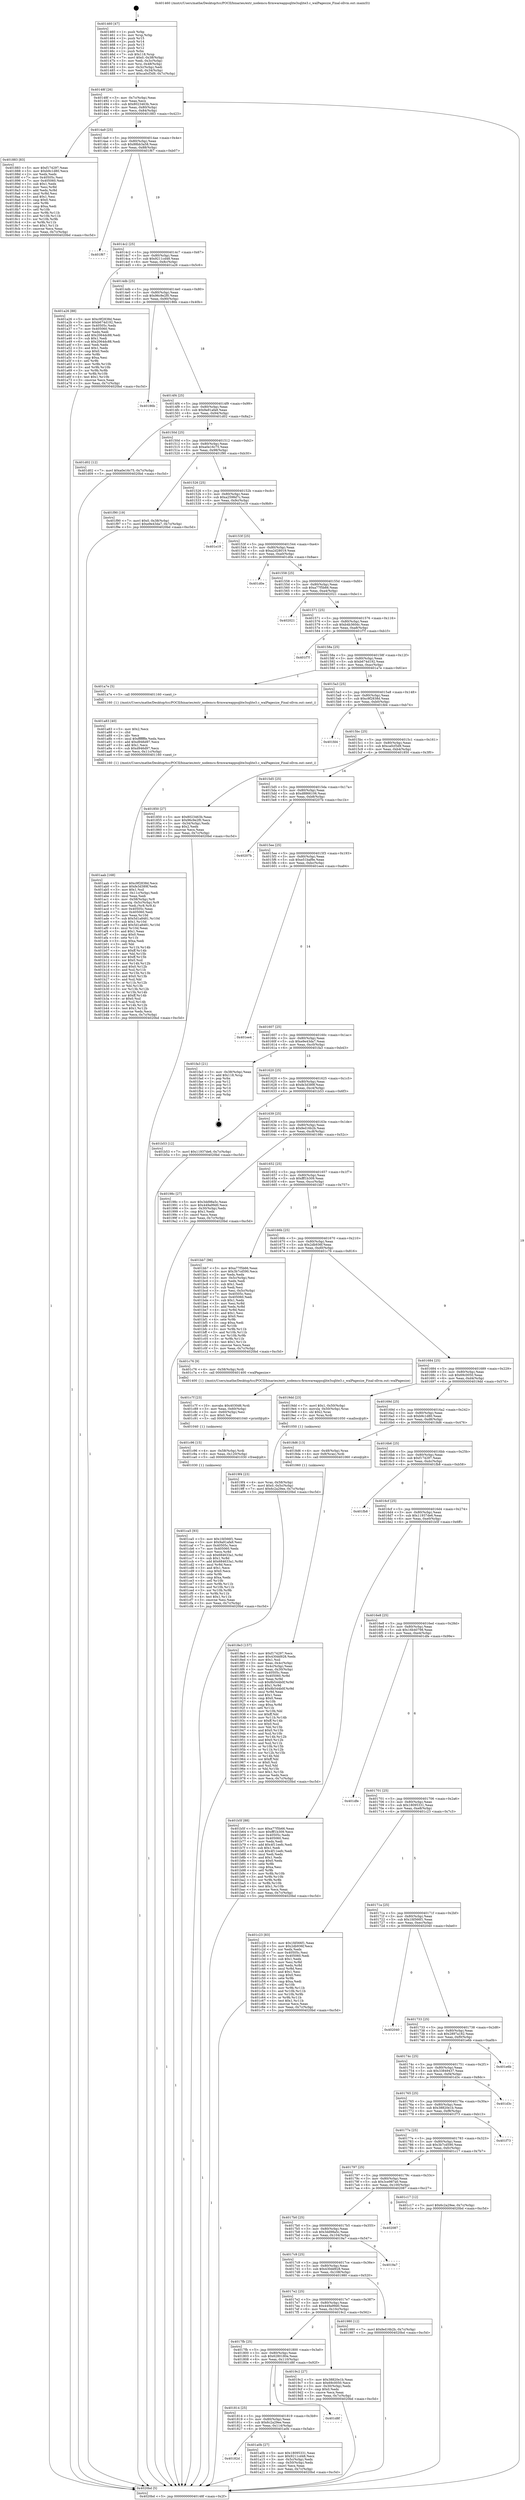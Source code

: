 digraph "0x401460" {
  label = "0x401460 (/mnt/c/Users/mathe/Desktop/tcc/POCII/binaries/extr_nodemcu-firmwareappsqlite3sqlite3.c_walPagesize_Final-ollvm.out::main(0))"
  labelloc = "t"
  node[shape=record]

  Entry [label="",width=0.3,height=0.3,shape=circle,fillcolor=black,style=filled]
  "0x40148f" [label="{
     0x40148f [26]\l
     | [instrs]\l
     &nbsp;&nbsp;0x40148f \<+3\>: mov -0x7c(%rbp),%eax\l
     &nbsp;&nbsp;0x401492 \<+2\>: mov %eax,%ecx\l
     &nbsp;&nbsp;0x401494 \<+6\>: sub $0x8023463b,%ecx\l
     &nbsp;&nbsp;0x40149a \<+3\>: mov %eax,-0x80(%rbp)\l
     &nbsp;&nbsp;0x40149d \<+6\>: mov %ecx,-0x84(%rbp)\l
     &nbsp;&nbsp;0x4014a3 \<+6\>: je 0000000000401883 \<main+0x423\>\l
  }"]
  "0x401883" [label="{
     0x401883 [83]\l
     | [instrs]\l
     &nbsp;&nbsp;0x401883 \<+5\>: mov $0xf174297,%eax\l
     &nbsp;&nbsp;0x401888 \<+5\>: mov $0xb9c1d80,%ecx\l
     &nbsp;&nbsp;0x40188d \<+2\>: xor %edx,%edx\l
     &nbsp;&nbsp;0x40188f \<+7\>: mov 0x40505c,%esi\l
     &nbsp;&nbsp;0x401896 \<+7\>: mov 0x405060,%edi\l
     &nbsp;&nbsp;0x40189d \<+3\>: sub $0x1,%edx\l
     &nbsp;&nbsp;0x4018a0 \<+3\>: mov %esi,%r8d\l
     &nbsp;&nbsp;0x4018a3 \<+3\>: add %edx,%r8d\l
     &nbsp;&nbsp;0x4018a6 \<+4\>: imul %r8d,%esi\l
     &nbsp;&nbsp;0x4018aa \<+3\>: and $0x1,%esi\l
     &nbsp;&nbsp;0x4018ad \<+3\>: cmp $0x0,%esi\l
     &nbsp;&nbsp;0x4018b0 \<+4\>: sete %r9b\l
     &nbsp;&nbsp;0x4018b4 \<+3\>: cmp $0xa,%edi\l
     &nbsp;&nbsp;0x4018b7 \<+4\>: setl %r10b\l
     &nbsp;&nbsp;0x4018bb \<+3\>: mov %r9b,%r11b\l
     &nbsp;&nbsp;0x4018be \<+3\>: and %r10b,%r11b\l
     &nbsp;&nbsp;0x4018c1 \<+3\>: xor %r10b,%r9b\l
     &nbsp;&nbsp;0x4018c4 \<+3\>: or %r9b,%r11b\l
     &nbsp;&nbsp;0x4018c7 \<+4\>: test $0x1,%r11b\l
     &nbsp;&nbsp;0x4018cb \<+3\>: cmovne %ecx,%eax\l
     &nbsp;&nbsp;0x4018ce \<+3\>: mov %eax,-0x7c(%rbp)\l
     &nbsp;&nbsp;0x4018d1 \<+5\>: jmp 00000000004020bd \<main+0xc5d\>\l
  }"]
  "0x4014a9" [label="{
     0x4014a9 [25]\l
     | [instrs]\l
     &nbsp;&nbsp;0x4014a9 \<+5\>: jmp 00000000004014ae \<main+0x4e\>\l
     &nbsp;&nbsp;0x4014ae \<+3\>: mov -0x80(%rbp),%eax\l
     &nbsp;&nbsp;0x4014b1 \<+5\>: sub $0x88bb3a58,%eax\l
     &nbsp;&nbsp;0x4014b6 \<+6\>: mov %eax,-0x88(%rbp)\l
     &nbsp;&nbsp;0x4014bc \<+6\>: je 0000000000401f67 \<main+0xb07\>\l
  }"]
  Exit [label="",width=0.3,height=0.3,shape=circle,fillcolor=black,style=filled,peripheries=2]
  "0x401f67" [label="{
     0x401f67\l
  }", style=dashed]
  "0x4014c2" [label="{
     0x4014c2 [25]\l
     | [instrs]\l
     &nbsp;&nbsp;0x4014c2 \<+5\>: jmp 00000000004014c7 \<main+0x67\>\l
     &nbsp;&nbsp;0x4014c7 \<+3\>: mov -0x80(%rbp),%eax\l
     &nbsp;&nbsp;0x4014ca \<+5\>: sub $0x9211cd48,%eax\l
     &nbsp;&nbsp;0x4014cf \<+6\>: mov %eax,-0x8c(%rbp)\l
     &nbsp;&nbsp;0x4014d5 \<+6\>: je 0000000000401a26 \<main+0x5c6\>\l
  }"]
  "0x401ca5" [label="{
     0x401ca5 [93]\l
     | [instrs]\l
     &nbsp;&nbsp;0x401ca5 \<+5\>: mov $0x1fd566f1,%eax\l
     &nbsp;&nbsp;0x401caa \<+5\>: mov $0x9a91afa9,%esi\l
     &nbsp;&nbsp;0x401caf \<+7\>: mov 0x40505c,%ecx\l
     &nbsp;&nbsp;0x401cb6 \<+7\>: mov 0x405060,%edx\l
     &nbsp;&nbsp;0x401cbd \<+3\>: mov %ecx,%r8d\l
     &nbsp;&nbsp;0x401cc0 \<+7\>: sub $0x684633a1,%r8d\l
     &nbsp;&nbsp;0x401cc7 \<+4\>: sub $0x1,%r8d\l
     &nbsp;&nbsp;0x401ccb \<+7\>: add $0x684633a1,%r8d\l
     &nbsp;&nbsp;0x401cd2 \<+4\>: imul %r8d,%ecx\l
     &nbsp;&nbsp;0x401cd6 \<+3\>: and $0x1,%ecx\l
     &nbsp;&nbsp;0x401cd9 \<+3\>: cmp $0x0,%ecx\l
     &nbsp;&nbsp;0x401cdc \<+4\>: sete %r9b\l
     &nbsp;&nbsp;0x401ce0 \<+3\>: cmp $0xa,%edx\l
     &nbsp;&nbsp;0x401ce3 \<+4\>: setl %r10b\l
     &nbsp;&nbsp;0x401ce7 \<+3\>: mov %r9b,%r11b\l
     &nbsp;&nbsp;0x401cea \<+3\>: and %r10b,%r11b\l
     &nbsp;&nbsp;0x401ced \<+3\>: xor %r10b,%r9b\l
     &nbsp;&nbsp;0x401cf0 \<+3\>: or %r9b,%r11b\l
     &nbsp;&nbsp;0x401cf3 \<+4\>: test $0x1,%r11b\l
     &nbsp;&nbsp;0x401cf7 \<+3\>: cmovne %esi,%eax\l
     &nbsp;&nbsp;0x401cfa \<+3\>: mov %eax,-0x7c(%rbp)\l
     &nbsp;&nbsp;0x401cfd \<+5\>: jmp 00000000004020bd \<main+0xc5d\>\l
  }"]
  "0x401a26" [label="{
     0x401a26 [88]\l
     | [instrs]\l
     &nbsp;&nbsp;0x401a26 \<+5\>: mov $0xc9f2838d,%eax\l
     &nbsp;&nbsp;0x401a2b \<+5\>: mov $0xb674d192,%ecx\l
     &nbsp;&nbsp;0x401a30 \<+7\>: mov 0x40505c,%edx\l
     &nbsp;&nbsp;0x401a37 \<+7\>: mov 0x405060,%esi\l
     &nbsp;&nbsp;0x401a3e \<+2\>: mov %edx,%edi\l
     &nbsp;&nbsp;0x401a40 \<+6\>: add $0x2064dc88,%edi\l
     &nbsp;&nbsp;0x401a46 \<+3\>: sub $0x1,%edi\l
     &nbsp;&nbsp;0x401a49 \<+6\>: sub $0x2064dc88,%edi\l
     &nbsp;&nbsp;0x401a4f \<+3\>: imul %edi,%edx\l
     &nbsp;&nbsp;0x401a52 \<+3\>: and $0x1,%edx\l
     &nbsp;&nbsp;0x401a55 \<+3\>: cmp $0x0,%edx\l
     &nbsp;&nbsp;0x401a58 \<+4\>: sete %r8b\l
     &nbsp;&nbsp;0x401a5c \<+3\>: cmp $0xa,%esi\l
     &nbsp;&nbsp;0x401a5f \<+4\>: setl %r9b\l
     &nbsp;&nbsp;0x401a63 \<+3\>: mov %r8b,%r10b\l
     &nbsp;&nbsp;0x401a66 \<+3\>: and %r9b,%r10b\l
     &nbsp;&nbsp;0x401a69 \<+3\>: xor %r9b,%r8b\l
     &nbsp;&nbsp;0x401a6c \<+3\>: or %r8b,%r10b\l
     &nbsp;&nbsp;0x401a6f \<+4\>: test $0x1,%r10b\l
     &nbsp;&nbsp;0x401a73 \<+3\>: cmovne %ecx,%eax\l
     &nbsp;&nbsp;0x401a76 \<+3\>: mov %eax,-0x7c(%rbp)\l
     &nbsp;&nbsp;0x401a79 \<+5\>: jmp 00000000004020bd \<main+0xc5d\>\l
  }"]
  "0x4014db" [label="{
     0x4014db [25]\l
     | [instrs]\l
     &nbsp;&nbsp;0x4014db \<+5\>: jmp 00000000004014e0 \<main+0x80\>\l
     &nbsp;&nbsp;0x4014e0 \<+3\>: mov -0x80(%rbp),%eax\l
     &nbsp;&nbsp;0x4014e3 \<+5\>: sub $0x96c9e2f0,%eax\l
     &nbsp;&nbsp;0x4014e8 \<+6\>: mov %eax,-0x90(%rbp)\l
     &nbsp;&nbsp;0x4014ee \<+6\>: je 000000000040186b \<main+0x40b\>\l
  }"]
  "0x401c96" [label="{
     0x401c96 [15]\l
     | [instrs]\l
     &nbsp;&nbsp;0x401c96 \<+4\>: mov -0x58(%rbp),%rdi\l
     &nbsp;&nbsp;0x401c9a \<+6\>: mov %eax,-0x120(%rbp)\l
     &nbsp;&nbsp;0x401ca0 \<+5\>: call 0000000000401030 \<free@plt\>\l
     | [calls]\l
     &nbsp;&nbsp;0x401030 \{1\} (unknown)\l
  }"]
  "0x40186b" [label="{
     0x40186b\l
  }", style=dashed]
  "0x4014f4" [label="{
     0x4014f4 [25]\l
     | [instrs]\l
     &nbsp;&nbsp;0x4014f4 \<+5\>: jmp 00000000004014f9 \<main+0x99\>\l
     &nbsp;&nbsp;0x4014f9 \<+3\>: mov -0x80(%rbp),%eax\l
     &nbsp;&nbsp;0x4014fc \<+5\>: sub $0x9a91afa9,%eax\l
     &nbsp;&nbsp;0x401501 \<+6\>: mov %eax,-0x94(%rbp)\l
     &nbsp;&nbsp;0x401507 \<+6\>: je 0000000000401d02 \<main+0x8a2\>\l
  }"]
  "0x401c7f" [label="{
     0x401c7f [23]\l
     | [instrs]\l
     &nbsp;&nbsp;0x401c7f \<+10\>: movabs $0x4030d6,%rdi\l
     &nbsp;&nbsp;0x401c89 \<+3\>: mov %eax,-0x60(%rbp)\l
     &nbsp;&nbsp;0x401c8c \<+3\>: mov -0x60(%rbp),%esi\l
     &nbsp;&nbsp;0x401c8f \<+2\>: mov $0x0,%al\l
     &nbsp;&nbsp;0x401c91 \<+5\>: call 0000000000401040 \<printf@plt\>\l
     | [calls]\l
     &nbsp;&nbsp;0x401040 \{1\} (unknown)\l
  }"]
  "0x401d02" [label="{
     0x401d02 [12]\l
     | [instrs]\l
     &nbsp;&nbsp;0x401d02 \<+7\>: movl $0xa0e16c75,-0x7c(%rbp)\l
     &nbsp;&nbsp;0x401d09 \<+5\>: jmp 00000000004020bd \<main+0xc5d\>\l
  }"]
  "0x40150d" [label="{
     0x40150d [25]\l
     | [instrs]\l
     &nbsp;&nbsp;0x40150d \<+5\>: jmp 0000000000401512 \<main+0xb2\>\l
     &nbsp;&nbsp;0x401512 \<+3\>: mov -0x80(%rbp),%eax\l
     &nbsp;&nbsp;0x401515 \<+5\>: sub $0xa0e16c75,%eax\l
     &nbsp;&nbsp;0x40151a \<+6\>: mov %eax,-0x98(%rbp)\l
     &nbsp;&nbsp;0x401520 \<+6\>: je 0000000000401f90 \<main+0xb30\>\l
  }"]
  "0x401aab" [label="{
     0x401aab [168]\l
     | [instrs]\l
     &nbsp;&nbsp;0x401aab \<+5\>: mov $0xc9f2838d,%ecx\l
     &nbsp;&nbsp;0x401ab0 \<+5\>: mov $0xfe3d389f,%edx\l
     &nbsp;&nbsp;0x401ab5 \<+3\>: mov $0x1,%sil\l
     &nbsp;&nbsp;0x401ab8 \<+6\>: mov -0x11c(%rbp),%edi\l
     &nbsp;&nbsp;0x401abe \<+3\>: imul %eax,%edi\l
     &nbsp;&nbsp;0x401ac1 \<+4\>: mov -0x58(%rbp),%r8\l
     &nbsp;&nbsp;0x401ac5 \<+4\>: movslq -0x5c(%rbp),%r9\l
     &nbsp;&nbsp;0x401ac9 \<+4\>: mov %edi,(%r8,%r9,4)\l
     &nbsp;&nbsp;0x401acd \<+7\>: mov 0x40505c,%eax\l
     &nbsp;&nbsp;0x401ad4 \<+7\>: mov 0x405060,%edi\l
     &nbsp;&nbsp;0x401adb \<+3\>: mov %eax,%r10d\l
     &nbsp;&nbsp;0x401ade \<+7\>: sub $0x5d1a8481,%r10d\l
     &nbsp;&nbsp;0x401ae5 \<+4\>: sub $0x1,%r10d\l
     &nbsp;&nbsp;0x401ae9 \<+7\>: add $0x5d1a8481,%r10d\l
     &nbsp;&nbsp;0x401af0 \<+4\>: imul %r10d,%eax\l
     &nbsp;&nbsp;0x401af4 \<+3\>: and $0x1,%eax\l
     &nbsp;&nbsp;0x401af7 \<+3\>: cmp $0x0,%eax\l
     &nbsp;&nbsp;0x401afa \<+4\>: sete %r11b\l
     &nbsp;&nbsp;0x401afe \<+3\>: cmp $0xa,%edi\l
     &nbsp;&nbsp;0x401b01 \<+3\>: setl %bl\l
     &nbsp;&nbsp;0x401b04 \<+3\>: mov %r11b,%r14b\l
     &nbsp;&nbsp;0x401b07 \<+4\>: xor $0xff,%r14b\l
     &nbsp;&nbsp;0x401b0b \<+3\>: mov %bl,%r15b\l
     &nbsp;&nbsp;0x401b0e \<+4\>: xor $0xff,%r15b\l
     &nbsp;&nbsp;0x401b12 \<+4\>: xor $0x0,%sil\l
     &nbsp;&nbsp;0x401b16 \<+3\>: mov %r14b,%r12b\l
     &nbsp;&nbsp;0x401b19 \<+4\>: and $0x0,%r12b\l
     &nbsp;&nbsp;0x401b1d \<+3\>: and %sil,%r11b\l
     &nbsp;&nbsp;0x401b20 \<+3\>: mov %r15b,%r13b\l
     &nbsp;&nbsp;0x401b23 \<+4\>: and $0x0,%r13b\l
     &nbsp;&nbsp;0x401b27 \<+3\>: and %sil,%bl\l
     &nbsp;&nbsp;0x401b2a \<+3\>: or %r11b,%r12b\l
     &nbsp;&nbsp;0x401b2d \<+3\>: or %bl,%r13b\l
     &nbsp;&nbsp;0x401b30 \<+3\>: xor %r13b,%r12b\l
     &nbsp;&nbsp;0x401b33 \<+3\>: or %r15b,%r14b\l
     &nbsp;&nbsp;0x401b36 \<+4\>: xor $0xff,%r14b\l
     &nbsp;&nbsp;0x401b3a \<+4\>: or $0x0,%sil\l
     &nbsp;&nbsp;0x401b3e \<+3\>: and %sil,%r14b\l
     &nbsp;&nbsp;0x401b41 \<+3\>: or %r14b,%r12b\l
     &nbsp;&nbsp;0x401b44 \<+4\>: test $0x1,%r12b\l
     &nbsp;&nbsp;0x401b48 \<+3\>: cmovne %edx,%ecx\l
     &nbsp;&nbsp;0x401b4b \<+3\>: mov %ecx,-0x7c(%rbp)\l
     &nbsp;&nbsp;0x401b4e \<+5\>: jmp 00000000004020bd \<main+0xc5d\>\l
  }"]
  "0x401f90" [label="{
     0x401f90 [19]\l
     | [instrs]\l
     &nbsp;&nbsp;0x401f90 \<+7\>: movl $0x0,-0x38(%rbp)\l
     &nbsp;&nbsp;0x401f97 \<+7\>: movl $0xe9e43da7,-0x7c(%rbp)\l
     &nbsp;&nbsp;0x401f9e \<+5\>: jmp 00000000004020bd \<main+0xc5d\>\l
  }"]
  "0x401526" [label="{
     0x401526 [25]\l
     | [instrs]\l
     &nbsp;&nbsp;0x401526 \<+5\>: jmp 000000000040152b \<main+0xcb\>\l
     &nbsp;&nbsp;0x40152b \<+3\>: mov -0x80(%rbp),%eax\l
     &nbsp;&nbsp;0x40152e \<+5\>: sub $0xa2598d7c,%eax\l
     &nbsp;&nbsp;0x401533 \<+6\>: mov %eax,-0x9c(%rbp)\l
     &nbsp;&nbsp;0x401539 \<+6\>: je 0000000000401e19 \<main+0x9b9\>\l
  }"]
  "0x401a83" [label="{
     0x401a83 [40]\l
     | [instrs]\l
     &nbsp;&nbsp;0x401a83 \<+5\>: mov $0x2,%ecx\l
     &nbsp;&nbsp;0x401a88 \<+1\>: cltd\l
     &nbsp;&nbsp;0x401a89 \<+2\>: idiv %ecx\l
     &nbsp;&nbsp;0x401a8b \<+6\>: imul $0xfffffffe,%edx,%ecx\l
     &nbsp;&nbsp;0x401a91 \<+6\>: add $0xd946d97,%ecx\l
     &nbsp;&nbsp;0x401a97 \<+3\>: add $0x1,%ecx\l
     &nbsp;&nbsp;0x401a9a \<+6\>: sub $0xd946d97,%ecx\l
     &nbsp;&nbsp;0x401aa0 \<+6\>: mov %ecx,-0x11c(%rbp)\l
     &nbsp;&nbsp;0x401aa6 \<+5\>: call 0000000000401160 \<next_i\>\l
     | [calls]\l
     &nbsp;&nbsp;0x401160 \{1\} (/mnt/c/Users/mathe/Desktop/tcc/POCII/binaries/extr_nodemcu-firmwareappsqlite3sqlite3.c_walPagesize_Final-ollvm.out::next_i)\l
  }"]
  "0x401e19" [label="{
     0x401e19\l
  }", style=dashed]
  "0x40153f" [label="{
     0x40153f [25]\l
     | [instrs]\l
     &nbsp;&nbsp;0x40153f \<+5\>: jmp 0000000000401544 \<main+0xe4\>\l
     &nbsp;&nbsp;0x401544 \<+3\>: mov -0x80(%rbp),%eax\l
     &nbsp;&nbsp;0x401547 \<+5\>: sub $0xa2d28019,%eax\l
     &nbsp;&nbsp;0x40154c \<+6\>: mov %eax,-0xa0(%rbp)\l
     &nbsp;&nbsp;0x401552 \<+6\>: je 0000000000401d0e \<main+0x8ae\>\l
  }"]
  "0x40182d" [label="{
     0x40182d\l
  }", style=dashed]
  "0x401d0e" [label="{
     0x401d0e\l
  }", style=dashed]
  "0x401558" [label="{
     0x401558 [25]\l
     | [instrs]\l
     &nbsp;&nbsp;0x401558 \<+5\>: jmp 000000000040155d \<main+0xfd\>\l
     &nbsp;&nbsp;0x40155d \<+3\>: mov -0x80(%rbp),%eax\l
     &nbsp;&nbsp;0x401560 \<+5\>: sub $0xa77f5b66,%eax\l
     &nbsp;&nbsp;0x401565 \<+6\>: mov %eax,-0xa4(%rbp)\l
     &nbsp;&nbsp;0x40156b \<+6\>: je 0000000000402021 \<main+0xbc1\>\l
  }"]
  "0x401a0b" [label="{
     0x401a0b [27]\l
     | [instrs]\l
     &nbsp;&nbsp;0x401a0b \<+5\>: mov $0x18095331,%eax\l
     &nbsp;&nbsp;0x401a10 \<+5\>: mov $0x9211cd48,%ecx\l
     &nbsp;&nbsp;0x401a15 \<+3\>: mov -0x5c(%rbp),%edx\l
     &nbsp;&nbsp;0x401a18 \<+3\>: cmp -0x50(%rbp),%edx\l
     &nbsp;&nbsp;0x401a1b \<+3\>: cmovl %ecx,%eax\l
     &nbsp;&nbsp;0x401a1e \<+3\>: mov %eax,-0x7c(%rbp)\l
     &nbsp;&nbsp;0x401a21 \<+5\>: jmp 00000000004020bd \<main+0xc5d\>\l
  }"]
  "0x402021" [label="{
     0x402021\l
  }", style=dashed]
  "0x401571" [label="{
     0x401571 [25]\l
     | [instrs]\l
     &nbsp;&nbsp;0x401571 \<+5\>: jmp 0000000000401576 \<main+0x116\>\l
     &nbsp;&nbsp;0x401576 \<+3\>: mov -0x80(%rbp),%eax\l
     &nbsp;&nbsp;0x401579 \<+5\>: sub $0xb4b360dc,%eax\l
     &nbsp;&nbsp;0x40157e \<+6\>: mov %eax,-0xa8(%rbp)\l
     &nbsp;&nbsp;0x401584 \<+6\>: je 0000000000401f7f \<main+0xb1f\>\l
  }"]
  "0x401814" [label="{
     0x401814 [25]\l
     | [instrs]\l
     &nbsp;&nbsp;0x401814 \<+5\>: jmp 0000000000401819 \<main+0x3b9\>\l
     &nbsp;&nbsp;0x401819 \<+3\>: mov -0x80(%rbp),%eax\l
     &nbsp;&nbsp;0x40181c \<+5\>: sub $0x6c2a29ee,%eax\l
     &nbsp;&nbsp;0x401821 \<+6\>: mov %eax,-0x114(%rbp)\l
     &nbsp;&nbsp;0x401827 \<+6\>: je 0000000000401a0b \<main+0x5ab\>\l
  }"]
  "0x401f7f" [label="{
     0x401f7f\l
  }", style=dashed]
  "0x40158a" [label="{
     0x40158a [25]\l
     | [instrs]\l
     &nbsp;&nbsp;0x40158a \<+5\>: jmp 000000000040158f \<main+0x12f\>\l
     &nbsp;&nbsp;0x40158f \<+3\>: mov -0x80(%rbp),%eax\l
     &nbsp;&nbsp;0x401592 \<+5\>: sub $0xb674d192,%eax\l
     &nbsp;&nbsp;0x401597 \<+6\>: mov %eax,-0xac(%rbp)\l
     &nbsp;&nbsp;0x40159d \<+6\>: je 0000000000401a7e \<main+0x61e\>\l
  }"]
  "0x401d8f" [label="{
     0x401d8f\l
  }", style=dashed]
  "0x401a7e" [label="{
     0x401a7e [5]\l
     | [instrs]\l
     &nbsp;&nbsp;0x401a7e \<+5\>: call 0000000000401160 \<next_i\>\l
     | [calls]\l
     &nbsp;&nbsp;0x401160 \{1\} (/mnt/c/Users/mathe/Desktop/tcc/POCII/binaries/extr_nodemcu-firmwareappsqlite3sqlite3.c_walPagesize_Final-ollvm.out::next_i)\l
  }"]
  "0x4015a3" [label="{
     0x4015a3 [25]\l
     | [instrs]\l
     &nbsp;&nbsp;0x4015a3 \<+5\>: jmp 00000000004015a8 \<main+0x148\>\l
     &nbsp;&nbsp;0x4015a8 \<+3\>: mov -0x80(%rbp),%eax\l
     &nbsp;&nbsp;0x4015ab \<+5\>: sub $0xc9f2838d,%eax\l
     &nbsp;&nbsp;0x4015b0 \<+6\>: mov %eax,-0xb0(%rbp)\l
     &nbsp;&nbsp;0x4015b6 \<+6\>: je 0000000000401fd4 \<main+0xb74\>\l
  }"]
  "0x4019f4" [label="{
     0x4019f4 [23]\l
     | [instrs]\l
     &nbsp;&nbsp;0x4019f4 \<+4\>: mov %rax,-0x58(%rbp)\l
     &nbsp;&nbsp;0x4019f8 \<+7\>: movl $0x0,-0x5c(%rbp)\l
     &nbsp;&nbsp;0x4019ff \<+7\>: movl $0x6c2a29ee,-0x7c(%rbp)\l
     &nbsp;&nbsp;0x401a06 \<+5\>: jmp 00000000004020bd \<main+0xc5d\>\l
  }"]
  "0x401fd4" [label="{
     0x401fd4\l
  }", style=dashed]
  "0x4015bc" [label="{
     0x4015bc [25]\l
     | [instrs]\l
     &nbsp;&nbsp;0x4015bc \<+5\>: jmp 00000000004015c1 \<main+0x161\>\l
     &nbsp;&nbsp;0x4015c1 \<+3\>: mov -0x80(%rbp),%eax\l
     &nbsp;&nbsp;0x4015c4 \<+5\>: sub $0xca0cf3d9,%eax\l
     &nbsp;&nbsp;0x4015c9 \<+6\>: mov %eax,-0xb4(%rbp)\l
     &nbsp;&nbsp;0x4015cf \<+6\>: je 0000000000401850 \<main+0x3f0\>\l
  }"]
  "0x4017fb" [label="{
     0x4017fb [25]\l
     | [instrs]\l
     &nbsp;&nbsp;0x4017fb \<+5\>: jmp 0000000000401800 \<main+0x3a0\>\l
     &nbsp;&nbsp;0x401800 \<+3\>: mov -0x80(%rbp),%eax\l
     &nbsp;&nbsp;0x401803 \<+5\>: sub $0x6280180e,%eax\l
     &nbsp;&nbsp;0x401808 \<+6\>: mov %eax,-0x110(%rbp)\l
     &nbsp;&nbsp;0x40180e \<+6\>: je 0000000000401d8f \<main+0x92f\>\l
  }"]
  "0x401850" [label="{
     0x401850 [27]\l
     | [instrs]\l
     &nbsp;&nbsp;0x401850 \<+5\>: mov $0x8023463b,%eax\l
     &nbsp;&nbsp;0x401855 \<+5\>: mov $0x96c9e2f0,%ecx\l
     &nbsp;&nbsp;0x40185a \<+3\>: mov -0x34(%rbp),%edx\l
     &nbsp;&nbsp;0x40185d \<+3\>: cmp $0x2,%edx\l
     &nbsp;&nbsp;0x401860 \<+3\>: cmovne %ecx,%eax\l
     &nbsp;&nbsp;0x401863 \<+3\>: mov %eax,-0x7c(%rbp)\l
     &nbsp;&nbsp;0x401866 \<+5\>: jmp 00000000004020bd \<main+0xc5d\>\l
  }"]
  "0x4015d5" [label="{
     0x4015d5 [25]\l
     | [instrs]\l
     &nbsp;&nbsp;0x4015d5 \<+5\>: jmp 00000000004015da \<main+0x17a\>\l
     &nbsp;&nbsp;0x4015da \<+3\>: mov -0x80(%rbp),%eax\l
     &nbsp;&nbsp;0x4015dd \<+5\>: sub $0xd8866106,%eax\l
     &nbsp;&nbsp;0x4015e2 \<+6\>: mov %eax,-0xb8(%rbp)\l
     &nbsp;&nbsp;0x4015e8 \<+6\>: je 000000000040207b \<main+0xc1b\>\l
  }"]
  "0x4020bd" [label="{
     0x4020bd [5]\l
     | [instrs]\l
     &nbsp;&nbsp;0x4020bd \<+5\>: jmp 000000000040148f \<main+0x2f\>\l
  }"]
  "0x401460" [label="{
     0x401460 [47]\l
     | [instrs]\l
     &nbsp;&nbsp;0x401460 \<+1\>: push %rbp\l
     &nbsp;&nbsp;0x401461 \<+3\>: mov %rsp,%rbp\l
     &nbsp;&nbsp;0x401464 \<+2\>: push %r15\l
     &nbsp;&nbsp;0x401466 \<+2\>: push %r14\l
     &nbsp;&nbsp;0x401468 \<+2\>: push %r13\l
     &nbsp;&nbsp;0x40146a \<+2\>: push %r12\l
     &nbsp;&nbsp;0x40146c \<+1\>: push %rbx\l
     &nbsp;&nbsp;0x40146d \<+7\>: sub $0x118,%rsp\l
     &nbsp;&nbsp;0x401474 \<+7\>: movl $0x0,-0x38(%rbp)\l
     &nbsp;&nbsp;0x40147b \<+3\>: mov %edi,-0x3c(%rbp)\l
     &nbsp;&nbsp;0x40147e \<+4\>: mov %rsi,-0x48(%rbp)\l
     &nbsp;&nbsp;0x401482 \<+3\>: mov -0x3c(%rbp),%edi\l
     &nbsp;&nbsp;0x401485 \<+3\>: mov %edi,-0x34(%rbp)\l
     &nbsp;&nbsp;0x401488 \<+7\>: movl $0xca0cf3d9,-0x7c(%rbp)\l
  }"]
  "0x4019c2" [label="{
     0x4019c2 [27]\l
     | [instrs]\l
     &nbsp;&nbsp;0x4019c2 \<+5\>: mov $0x38820e1b,%eax\l
     &nbsp;&nbsp;0x4019c7 \<+5\>: mov $0x69c0050,%ecx\l
     &nbsp;&nbsp;0x4019cc \<+3\>: mov -0x30(%rbp),%edx\l
     &nbsp;&nbsp;0x4019cf \<+3\>: cmp $0x0,%edx\l
     &nbsp;&nbsp;0x4019d2 \<+3\>: cmove %ecx,%eax\l
     &nbsp;&nbsp;0x4019d5 \<+3\>: mov %eax,-0x7c(%rbp)\l
     &nbsp;&nbsp;0x4019d8 \<+5\>: jmp 00000000004020bd \<main+0xc5d\>\l
  }"]
  "0x40207b" [label="{
     0x40207b\l
  }", style=dashed]
  "0x4015ee" [label="{
     0x4015ee [25]\l
     | [instrs]\l
     &nbsp;&nbsp;0x4015ee \<+5\>: jmp 00000000004015f3 \<main+0x193\>\l
     &nbsp;&nbsp;0x4015f3 \<+3\>: mov -0x80(%rbp),%eax\l
     &nbsp;&nbsp;0x4015f6 \<+5\>: sub $0xe51baf9e,%eax\l
     &nbsp;&nbsp;0x4015fb \<+6\>: mov %eax,-0xbc(%rbp)\l
     &nbsp;&nbsp;0x401601 \<+6\>: je 0000000000401ee4 \<main+0xa84\>\l
  }"]
  "0x4017e2" [label="{
     0x4017e2 [25]\l
     | [instrs]\l
     &nbsp;&nbsp;0x4017e2 \<+5\>: jmp 00000000004017e7 \<main+0x387\>\l
     &nbsp;&nbsp;0x4017e7 \<+3\>: mov -0x80(%rbp),%eax\l
     &nbsp;&nbsp;0x4017ea \<+5\>: sub $0x449a99d0,%eax\l
     &nbsp;&nbsp;0x4017ef \<+6\>: mov %eax,-0x10c(%rbp)\l
     &nbsp;&nbsp;0x4017f5 \<+6\>: je 00000000004019c2 \<main+0x562\>\l
  }"]
  "0x401ee4" [label="{
     0x401ee4\l
  }", style=dashed]
  "0x401607" [label="{
     0x401607 [25]\l
     | [instrs]\l
     &nbsp;&nbsp;0x401607 \<+5\>: jmp 000000000040160c \<main+0x1ac\>\l
     &nbsp;&nbsp;0x40160c \<+3\>: mov -0x80(%rbp),%eax\l
     &nbsp;&nbsp;0x40160f \<+5\>: sub $0xe9e43da7,%eax\l
     &nbsp;&nbsp;0x401614 \<+6\>: mov %eax,-0xc0(%rbp)\l
     &nbsp;&nbsp;0x40161a \<+6\>: je 0000000000401fa3 \<main+0xb43\>\l
  }"]
  "0x401980" [label="{
     0x401980 [12]\l
     | [instrs]\l
     &nbsp;&nbsp;0x401980 \<+7\>: movl $0xfed16b2b,-0x7c(%rbp)\l
     &nbsp;&nbsp;0x401987 \<+5\>: jmp 00000000004020bd \<main+0xc5d\>\l
  }"]
  "0x401fa3" [label="{
     0x401fa3 [21]\l
     | [instrs]\l
     &nbsp;&nbsp;0x401fa3 \<+3\>: mov -0x38(%rbp),%eax\l
     &nbsp;&nbsp;0x401fa6 \<+7\>: add $0x118,%rsp\l
     &nbsp;&nbsp;0x401fad \<+1\>: pop %rbx\l
     &nbsp;&nbsp;0x401fae \<+2\>: pop %r12\l
     &nbsp;&nbsp;0x401fb0 \<+2\>: pop %r13\l
     &nbsp;&nbsp;0x401fb2 \<+2\>: pop %r14\l
     &nbsp;&nbsp;0x401fb4 \<+2\>: pop %r15\l
     &nbsp;&nbsp;0x401fb6 \<+1\>: pop %rbp\l
     &nbsp;&nbsp;0x401fb7 \<+1\>: ret\l
  }"]
  "0x401620" [label="{
     0x401620 [25]\l
     | [instrs]\l
     &nbsp;&nbsp;0x401620 \<+5\>: jmp 0000000000401625 \<main+0x1c5\>\l
     &nbsp;&nbsp;0x401625 \<+3\>: mov -0x80(%rbp),%eax\l
     &nbsp;&nbsp;0x401628 \<+5\>: sub $0xfe3d389f,%eax\l
     &nbsp;&nbsp;0x40162d \<+6\>: mov %eax,-0xc4(%rbp)\l
     &nbsp;&nbsp;0x401633 \<+6\>: je 0000000000401b53 \<main+0x6f3\>\l
  }"]
  "0x4017c9" [label="{
     0x4017c9 [25]\l
     | [instrs]\l
     &nbsp;&nbsp;0x4017c9 \<+5\>: jmp 00000000004017ce \<main+0x36e\>\l
     &nbsp;&nbsp;0x4017ce \<+3\>: mov -0x80(%rbp),%eax\l
     &nbsp;&nbsp;0x4017d1 \<+5\>: sub $0x430dd928,%eax\l
     &nbsp;&nbsp;0x4017d6 \<+6\>: mov %eax,-0x108(%rbp)\l
     &nbsp;&nbsp;0x4017dc \<+6\>: je 0000000000401980 \<main+0x520\>\l
  }"]
  "0x401b53" [label="{
     0x401b53 [12]\l
     | [instrs]\l
     &nbsp;&nbsp;0x401b53 \<+7\>: movl $0x11937de6,-0x7c(%rbp)\l
     &nbsp;&nbsp;0x401b5a \<+5\>: jmp 00000000004020bd \<main+0xc5d\>\l
  }"]
  "0x401639" [label="{
     0x401639 [25]\l
     | [instrs]\l
     &nbsp;&nbsp;0x401639 \<+5\>: jmp 000000000040163e \<main+0x1de\>\l
     &nbsp;&nbsp;0x40163e \<+3\>: mov -0x80(%rbp),%eax\l
     &nbsp;&nbsp;0x401641 \<+5\>: sub $0xfed16b2b,%eax\l
     &nbsp;&nbsp;0x401646 \<+6\>: mov %eax,-0xc8(%rbp)\l
     &nbsp;&nbsp;0x40164c \<+6\>: je 000000000040198c \<main+0x52c\>\l
  }"]
  "0x4019a7" [label="{
     0x4019a7\l
  }", style=dashed]
  "0x40198c" [label="{
     0x40198c [27]\l
     | [instrs]\l
     &nbsp;&nbsp;0x40198c \<+5\>: mov $0x3dd98a5c,%eax\l
     &nbsp;&nbsp;0x401991 \<+5\>: mov $0x449a99d0,%ecx\l
     &nbsp;&nbsp;0x401996 \<+3\>: mov -0x30(%rbp),%edx\l
     &nbsp;&nbsp;0x401999 \<+3\>: cmp $0x1,%edx\l
     &nbsp;&nbsp;0x40199c \<+3\>: cmovl %ecx,%eax\l
     &nbsp;&nbsp;0x40199f \<+3\>: mov %eax,-0x7c(%rbp)\l
     &nbsp;&nbsp;0x4019a2 \<+5\>: jmp 00000000004020bd \<main+0xc5d\>\l
  }"]
  "0x401652" [label="{
     0x401652 [25]\l
     | [instrs]\l
     &nbsp;&nbsp;0x401652 \<+5\>: jmp 0000000000401657 \<main+0x1f7\>\l
     &nbsp;&nbsp;0x401657 \<+3\>: mov -0x80(%rbp),%eax\l
     &nbsp;&nbsp;0x40165a \<+5\>: sub $0xfff1b309,%eax\l
     &nbsp;&nbsp;0x40165f \<+6\>: mov %eax,-0xcc(%rbp)\l
     &nbsp;&nbsp;0x401665 \<+6\>: je 0000000000401bb7 \<main+0x757\>\l
  }"]
  "0x4017b0" [label="{
     0x4017b0 [25]\l
     | [instrs]\l
     &nbsp;&nbsp;0x4017b0 \<+5\>: jmp 00000000004017b5 \<main+0x355\>\l
     &nbsp;&nbsp;0x4017b5 \<+3\>: mov -0x80(%rbp),%eax\l
     &nbsp;&nbsp;0x4017b8 \<+5\>: sub $0x3dd98a5c,%eax\l
     &nbsp;&nbsp;0x4017bd \<+6\>: mov %eax,-0x104(%rbp)\l
     &nbsp;&nbsp;0x4017c3 \<+6\>: je 00000000004019a7 \<main+0x547\>\l
  }"]
  "0x401bb7" [label="{
     0x401bb7 [96]\l
     | [instrs]\l
     &nbsp;&nbsp;0x401bb7 \<+5\>: mov $0xa77f5b66,%eax\l
     &nbsp;&nbsp;0x401bbc \<+5\>: mov $0x3b7cd590,%ecx\l
     &nbsp;&nbsp;0x401bc1 \<+2\>: xor %edx,%edx\l
     &nbsp;&nbsp;0x401bc3 \<+3\>: mov -0x5c(%rbp),%esi\l
     &nbsp;&nbsp;0x401bc6 \<+2\>: mov %edx,%edi\l
     &nbsp;&nbsp;0x401bc8 \<+3\>: sub $0x1,%edi\l
     &nbsp;&nbsp;0x401bcb \<+2\>: sub %edi,%esi\l
     &nbsp;&nbsp;0x401bcd \<+3\>: mov %esi,-0x5c(%rbp)\l
     &nbsp;&nbsp;0x401bd0 \<+7\>: mov 0x40505c,%esi\l
     &nbsp;&nbsp;0x401bd7 \<+7\>: mov 0x405060,%edi\l
     &nbsp;&nbsp;0x401bde \<+3\>: sub $0x1,%edx\l
     &nbsp;&nbsp;0x401be1 \<+3\>: mov %esi,%r8d\l
     &nbsp;&nbsp;0x401be4 \<+3\>: add %edx,%r8d\l
     &nbsp;&nbsp;0x401be7 \<+4\>: imul %r8d,%esi\l
     &nbsp;&nbsp;0x401beb \<+3\>: and $0x1,%esi\l
     &nbsp;&nbsp;0x401bee \<+3\>: cmp $0x0,%esi\l
     &nbsp;&nbsp;0x401bf1 \<+4\>: sete %r9b\l
     &nbsp;&nbsp;0x401bf5 \<+3\>: cmp $0xa,%edi\l
     &nbsp;&nbsp;0x401bf8 \<+4\>: setl %r10b\l
     &nbsp;&nbsp;0x401bfc \<+3\>: mov %r9b,%r11b\l
     &nbsp;&nbsp;0x401bff \<+3\>: and %r10b,%r11b\l
     &nbsp;&nbsp;0x401c02 \<+3\>: xor %r10b,%r9b\l
     &nbsp;&nbsp;0x401c05 \<+3\>: or %r9b,%r11b\l
     &nbsp;&nbsp;0x401c08 \<+4\>: test $0x1,%r11b\l
     &nbsp;&nbsp;0x401c0c \<+3\>: cmovne %ecx,%eax\l
     &nbsp;&nbsp;0x401c0f \<+3\>: mov %eax,-0x7c(%rbp)\l
     &nbsp;&nbsp;0x401c12 \<+5\>: jmp 00000000004020bd \<main+0xc5d\>\l
  }"]
  "0x40166b" [label="{
     0x40166b [25]\l
     | [instrs]\l
     &nbsp;&nbsp;0x40166b \<+5\>: jmp 0000000000401670 \<main+0x210\>\l
     &nbsp;&nbsp;0x401670 \<+3\>: mov -0x80(%rbp),%eax\l
     &nbsp;&nbsp;0x401673 \<+5\>: sub $0x2db936f,%eax\l
     &nbsp;&nbsp;0x401678 \<+6\>: mov %eax,-0xd0(%rbp)\l
     &nbsp;&nbsp;0x40167e \<+6\>: je 0000000000401c76 \<main+0x816\>\l
  }"]
  "0x402087" [label="{
     0x402087\l
  }", style=dashed]
  "0x401c76" [label="{
     0x401c76 [9]\l
     | [instrs]\l
     &nbsp;&nbsp;0x401c76 \<+4\>: mov -0x58(%rbp),%rdi\l
     &nbsp;&nbsp;0x401c7a \<+5\>: call 0000000000401400 \<walPagesize\>\l
     | [calls]\l
     &nbsp;&nbsp;0x401400 \{1\} (/mnt/c/Users/mathe/Desktop/tcc/POCII/binaries/extr_nodemcu-firmwareappsqlite3sqlite3.c_walPagesize_Final-ollvm.out::walPagesize)\l
  }"]
  "0x401684" [label="{
     0x401684 [25]\l
     | [instrs]\l
     &nbsp;&nbsp;0x401684 \<+5\>: jmp 0000000000401689 \<main+0x229\>\l
     &nbsp;&nbsp;0x401689 \<+3\>: mov -0x80(%rbp),%eax\l
     &nbsp;&nbsp;0x40168c \<+5\>: sub $0x69c0050,%eax\l
     &nbsp;&nbsp;0x401691 \<+6\>: mov %eax,-0xd4(%rbp)\l
     &nbsp;&nbsp;0x401697 \<+6\>: je 00000000004019dd \<main+0x57d\>\l
  }"]
  "0x401797" [label="{
     0x401797 [25]\l
     | [instrs]\l
     &nbsp;&nbsp;0x401797 \<+5\>: jmp 000000000040179c \<main+0x33c\>\l
     &nbsp;&nbsp;0x40179c \<+3\>: mov -0x80(%rbp),%eax\l
     &nbsp;&nbsp;0x40179f \<+5\>: sub $0x3ce987a0,%eax\l
     &nbsp;&nbsp;0x4017a4 \<+6\>: mov %eax,-0x100(%rbp)\l
     &nbsp;&nbsp;0x4017aa \<+6\>: je 0000000000402087 \<main+0xc27\>\l
  }"]
  "0x4019dd" [label="{
     0x4019dd [23]\l
     | [instrs]\l
     &nbsp;&nbsp;0x4019dd \<+7\>: movl $0x1,-0x50(%rbp)\l
     &nbsp;&nbsp;0x4019e4 \<+4\>: movslq -0x50(%rbp),%rax\l
     &nbsp;&nbsp;0x4019e8 \<+4\>: shl $0x2,%rax\l
     &nbsp;&nbsp;0x4019ec \<+3\>: mov %rax,%rdi\l
     &nbsp;&nbsp;0x4019ef \<+5\>: call 0000000000401050 \<malloc@plt\>\l
     | [calls]\l
     &nbsp;&nbsp;0x401050 \{1\} (unknown)\l
  }"]
  "0x40169d" [label="{
     0x40169d [25]\l
     | [instrs]\l
     &nbsp;&nbsp;0x40169d \<+5\>: jmp 00000000004016a2 \<main+0x242\>\l
     &nbsp;&nbsp;0x4016a2 \<+3\>: mov -0x80(%rbp),%eax\l
     &nbsp;&nbsp;0x4016a5 \<+5\>: sub $0xb9c1d80,%eax\l
     &nbsp;&nbsp;0x4016aa \<+6\>: mov %eax,-0xd8(%rbp)\l
     &nbsp;&nbsp;0x4016b0 \<+6\>: je 00000000004018d6 \<main+0x476\>\l
  }"]
  "0x401c17" [label="{
     0x401c17 [12]\l
     | [instrs]\l
     &nbsp;&nbsp;0x401c17 \<+7\>: movl $0x6c2a29ee,-0x7c(%rbp)\l
     &nbsp;&nbsp;0x401c1e \<+5\>: jmp 00000000004020bd \<main+0xc5d\>\l
  }"]
  "0x4018d6" [label="{
     0x4018d6 [13]\l
     | [instrs]\l
     &nbsp;&nbsp;0x4018d6 \<+4\>: mov -0x48(%rbp),%rax\l
     &nbsp;&nbsp;0x4018da \<+4\>: mov 0x8(%rax),%rdi\l
     &nbsp;&nbsp;0x4018de \<+5\>: call 0000000000401060 \<atoi@plt\>\l
     | [calls]\l
     &nbsp;&nbsp;0x401060 \{1\} (unknown)\l
  }"]
  "0x4016b6" [label="{
     0x4016b6 [25]\l
     | [instrs]\l
     &nbsp;&nbsp;0x4016b6 \<+5\>: jmp 00000000004016bb \<main+0x25b\>\l
     &nbsp;&nbsp;0x4016bb \<+3\>: mov -0x80(%rbp),%eax\l
     &nbsp;&nbsp;0x4016be \<+5\>: sub $0xf174297,%eax\l
     &nbsp;&nbsp;0x4016c3 \<+6\>: mov %eax,-0xdc(%rbp)\l
     &nbsp;&nbsp;0x4016c9 \<+6\>: je 0000000000401fb8 \<main+0xb58\>\l
  }"]
  "0x4018e3" [label="{
     0x4018e3 [157]\l
     | [instrs]\l
     &nbsp;&nbsp;0x4018e3 \<+5\>: mov $0xf174297,%ecx\l
     &nbsp;&nbsp;0x4018e8 \<+5\>: mov $0x430dd928,%edx\l
     &nbsp;&nbsp;0x4018ed \<+3\>: mov $0x1,%sil\l
     &nbsp;&nbsp;0x4018f0 \<+3\>: mov %eax,-0x4c(%rbp)\l
     &nbsp;&nbsp;0x4018f3 \<+3\>: mov -0x4c(%rbp),%eax\l
     &nbsp;&nbsp;0x4018f6 \<+3\>: mov %eax,-0x30(%rbp)\l
     &nbsp;&nbsp;0x4018f9 \<+7\>: mov 0x40505c,%eax\l
     &nbsp;&nbsp;0x401900 \<+8\>: mov 0x405060,%r8d\l
     &nbsp;&nbsp;0x401908 \<+3\>: mov %eax,%r9d\l
     &nbsp;&nbsp;0x40190b \<+7\>: sub $0x8b544b0f,%r9d\l
     &nbsp;&nbsp;0x401912 \<+4\>: sub $0x1,%r9d\l
     &nbsp;&nbsp;0x401916 \<+7\>: add $0x8b544b0f,%r9d\l
     &nbsp;&nbsp;0x40191d \<+4\>: imul %r9d,%eax\l
     &nbsp;&nbsp;0x401921 \<+3\>: and $0x1,%eax\l
     &nbsp;&nbsp;0x401924 \<+3\>: cmp $0x0,%eax\l
     &nbsp;&nbsp;0x401927 \<+4\>: sete %r10b\l
     &nbsp;&nbsp;0x40192b \<+4\>: cmp $0xa,%r8d\l
     &nbsp;&nbsp;0x40192f \<+4\>: setl %r11b\l
     &nbsp;&nbsp;0x401933 \<+3\>: mov %r10b,%bl\l
     &nbsp;&nbsp;0x401936 \<+3\>: xor $0xff,%bl\l
     &nbsp;&nbsp;0x401939 \<+3\>: mov %r11b,%r14b\l
     &nbsp;&nbsp;0x40193c \<+4\>: xor $0xff,%r14b\l
     &nbsp;&nbsp;0x401940 \<+4\>: xor $0x0,%sil\l
     &nbsp;&nbsp;0x401944 \<+3\>: mov %bl,%r15b\l
     &nbsp;&nbsp;0x401947 \<+4\>: and $0x0,%r15b\l
     &nbsp;&nbsp;0x40194b \<+3\>: and %sil,%r10b\l
     &nbsp;&nbsp;0x40194e \<+3\>: mov %r14b,%r12b\l
     &nbsp;&nbsp;0x401951 \<+4\>: and $0x0,%r12b\l
     &nbsp;&nbsp;0x401955 \<+3\>: and %sil,%r11b\l
     &nbsp;&nbsp;0x401958 \<+3\>: or %r10b,%r15b\l
     &nbsp;&nbsp;0x40195b \<+3\>: or %r11b,%r12b\l
     &nbsp;&nbsp;0x40195e \<+3\>: xor %r12b,%r15b\l
     &nbsp;&nbsp;0x401961 \<+3\>: or %r14b,%bl\l
     &nbsp;&nbsp;0x401964 \<+3\>: xor $0xff,%bl\l
     &nbsp;&nbsp;0x401967 \<+4\>: or $0x0,%sil\l
     &nbsp;&nbsp;0x40196b \<+3\>: and %sil,%bl\l
     &nbsp;&nbsp;0x40196e \<+3\>: or %bl,%r15b\l
     &nbsp;&nbsp;0x401971 \<+4\>: test $0x1,%r15b\l
     &nbsp;&nbsp;0x401975 \<+3\>: cmovne %edx,%ecx\l
     &nbsp;&nbsp;0x401978 \<+3\>: mov %ecx,-0x7c(%rbp)\l
     &nbsp;&nbsp;0x40197b \<+5\>: jmp 00000000004020bd \<main+0xc5d\>\l
  }"]
  "0x40177e" [label="{
     0x40177e [25]\l
     | [instrs]\l
     &nbsp;&nbsp;0x40177e \<+5\>: jmp 0000000000401783 \<main+0x323\>\l
     &nbsp;&nbsp;0x401783 \<+3\>: mov -0x80(%rbp),%eax\l
     &nbsp;&nbsp;0x401786 \<+5\>: sub $0x3b7cd590,%eax\l
     &nbsp;&nbsp;0x40178b \<+6\>: mov %eax,-0xfc(%rbp)\l
     &nbsp;&nbsp;0x401791 \<+6\>: je 0000000000401c17 \<main+0x7b7\>\l
  }"]
  "0x401fb8" [label="{
     0x401fb8\l
  }", style=dashed]
  "0x4016cf" [label="{
     0x4016cf [25]\l
     | [instrs]\l
     &nbsp;&nbsp;0x4016cf \<+5\>: jmp 00000000004016d4 \<main+0x274\>\l
     &nbsp;&nbsp;0x4016d4 \<+3\>: mov -0x80(%rbp),%eax\l
     &nbsp;&nbsp;0x4016d7 \<+5\>: sub $0x11937de6,%eax\l
     &nbsp;&nbsp;0x4016dc \<+6\>: mov %eax,-0xe0(%rbp)\l
     &nbsp;&nbsp;0x4016e2 \<+6\>: je 0000000000401b5f \<main+0x6ff\>\l
  }"]
  "0x401f73" [label="{
     0x401f73\l
  }", style=dashed]
  "0x401b5f" [label="{
     0x401b5f [88]\l
     | [instrs]\l
     &nbsp;&nbsp;0x401b5f \<+5\>: mov $0xa77f5b66,%eax\l
     &nbsp;&nbsp;0x401b64 \<+5\>: mov $0xfff1b309,%ecx\l
     &nbsp;&nbsp;0x401b69 \<+7\>: mov 0x40505c,%edx\l
     &nbsp;&nbsp;0x401b70 \<+7\>: mov 0x405060,%esi\l
     &nbsp;&nbsp;0x401b77 \<+2\>: mov %edx,%edi\l
     &nbsp;&nbsp;0x401b79 \<+6\>: add $0x4f11eefc,%edi\l
     &nbsp;&nbsp;0x401b7f \<+3\>: sub $0x1,%edi\l
     &nbsp;&nbsp;0x401b82 \<+6\>: sub $0x4f11eefc,%edi\l
     &nbsp;&nbsp;0x401b88 \<+3\>: imul %edi,%edx\l
     &nbsp;&nbsp;0x401b8b \<+3\>: and $0x1,%edx\l
     &nbsp;&nbsp;0x401b8e \<+3\>: cmp $0x0,%edx\l
     &nbsp;&nbsp;0x401b91 \<+4\>: sete %r8b\l
     &nbsp;&nbsp;0x401b95 \<+3\>: cmp $0xa,%esi\l
     &nbsp;&nbsp;0x401b98 \<+4\>: setl %r9b\l
     &nbsp;&nbsp;0x401b9c \<+3\>: mov %r8b,%r10b\l
     &nbsp;&nbsp;0x401b9f \<+3\>: and %r9b,%r10b\l
     &nbsp;&nbsp;0x401ba2 \<+3\>: xor %r9b,%r8b\l
     &nbsp;&nbsp;0x401ba5 \<+3\>: or %r8b,%r10b\l
     &nbsp;&nbsp;0x401ba8 \<+4\>: test $0x1,%r10b\l
     &nbsp;&nbsp;0x401bac \<+3\>: cmovne %ecx,%eax\l
     &nbsp;&nbsp;0x401baf \<+3\>: mov %eax,-0x7c(%rbp)\l
     &nbsp;&nbsp;0x401bb2 \<+5\>: jmp 00000000004020bd \<main+0xc5d\>\l
  }"]
  "0x4016e8" [label="{
     0x4016e8 [25]\l
     | [instrs]\l
     &nbsp;&nbsp;0x4016e8 \<+5\>: jmp 00000000004016ed \<main+0x28d\>\l
     &nbsp;&nbsp;0x4016ed \<+3\>: mov -0x80(%rbp),%eax\l
     &nbsp;&nbsp;0x4016f0 \<+5\>: sub $0x16b40798,%eax\l
     &nbsp;&nbsp;0x4016f5 \<+6\>: mov %eax,-0xe4(%rbp)\l
     &nbsp;&nbsp;0x4016fb \<+6\>: je 0000000000401dfe \<main+0x99e\>\l
  }"]
  "0x401765" [label="{
     0x401765 [25]\l
     | [instrs]\l
     &nbsp;&nbsp;0x401765 \<+5\>: jmp 000000000040176a \<main+0x30a\>\l
     &nbsp;&nbsp;0x40176a \<+3\>: mov -0x80(%rbp),%eax\l
     &nbsp;&nbsp;0x40176d \<+5\>: sub $0x38820e1b,%eax\l
     &nbsp;&nbsp;0x401772 \<+6\>: mov %eax,-0xf8(%rbp)\l
     &nbsp;&nbsp;0x401778 \<+6\>: je 0000000000401f73 \<main+0xb13\>\l
  }"]
  "0x401dfe" [label="{
     0x401dfe\l
  }", style=dashed]
  "0x401701" [label="{
     0x401701 [25]\l
     | [instrs]\l
     &nbsp;&nbsp;0x401701 \<+5\>: jmp 0000000000401706 \<main+0x2a6\>\l
     &nbsp;&nbsp;0x401706 \<+3\>: mov -0x80(%rbp),%eax\l
     &nbsp;&nbsp;0x401709 \<+5\>: sub $0x18095331,%eax\l
     &nbsp;&nbsp;0x40170e \<+6\>: mov %eax,-0xe8(%rbp)\l
     &nbsp;&nbsp;0x401714 \<+6\>: je 0000000000401c23 \<main+0x7c3\>\l
  }"]
  "0x401d3c" [label="{
     0x401d3c\l
  }", style=dashed]
  "0x401c23" [label="{
     0x401c23 [83]\l
     | [instrs]\l
     &nbsp;&nbsp;0x401c23 \<+5\>: mov $0x1fd566f1,%eax\l
     &nbsp;&nbsp;0x401c28 \<+5\>: mov $0x2db936f,%ecx\l
     &nbsp;&nbsp;0x401c2d \<+2\>: xor %edx,%edx\l
     &nbsp;&nbsp;0x401c2f \<+7\>: mov 0x40505c,%esi\l
     &nbsp;&nbsp;0x401c36 \<+7\>: mov 0x405060,%edi\l
     &nbsp;&nbsp;0x401c3d \<+3\>: sub $0x1,%edx\l
     &nbsp;&nbsp;0x401c40 \<+3\>: mov %esi,%r8d\l
     &nbsp;&nbsp;0x401c43 \<+3\>: add %edx,%r8d\l
     &nbsp;&nbsp;0x401c46 \<+4\>: imul %r8d,%esi\l
     &nbsp;&nbsp;0x401c4a \<+3\>: and $0x1,%esi\l
     &nbsp;&nbsp;0x401c4d \<+3\>: cmp $0x0,%esi\l
     &nbsp;&nbsp;0x401c50 \<+4\>: sete %r9b\l
     &nbsp;&nbsp;0x401c54 \<+3\>: cmp $0xa,%edi\l
     &nbsp;&nbsp;0x401c57 \<+4\>: setl %r10b\l
     &nbsp;&nbsp;0x401c5b \<+3\>: mov %r9b,%r11b\l
     &nbsp;&nbsp;0x401c5e \<+3\>: and %r10b,%r11b\l
     &nbsp;&nbsp;0x401c61 \<+3\>: xor %r10b,%r9b\l
     &nbsp;&nbsp;0x401c64 \<+3\>: or %r9b,%r11b\l
     &nbsp;&nbsp;0x401c67 \<+4\>: test $0x1,%r11b\l
     &nbsp;&nbsp;0x401c6b \<+3\>: cmovne %ecx,%eax\l
     &nbsp;&nbsp;0x401c6e \<+3\>: mov %eax,-0x7c(%rbp)\l
     &nbsp;&nbsp;0x401c71 \<+5\>: jmp 00000000004020bd \<main+0xc5d\>\l
  }"]
  "0x40171a" [label="{
     0x40171a [25]\l
     | [instrs]\l
     &nbsp;&nbsp;0x40171a \<+5\>: jmp 000000000040171f \<main+0x2bf\>\l
     &nbsp;&nbsp;0x40171f \<+3\>: mov -0x80(%rbp),%eax\l
     &nbsp;&nbsp;0x401722 \<+5\>: sub $0x1fd566f1,%eax\l
     &nbsp;&nbsp;0x401727 \<+6\>: mov %eax,-0xec(%rbp)\l
     &nbsp;&nbsp;0x40172d \<+6\>: je 0000000000402040 \<main+0xbe0\>\l
  }"]
  "0x40174c" [label="{
     0x40174c [25]\l
     | [instrs]\l
     &nbsp;&nbsp;0x40174c \<+5\>: jmp 0000000000401751 \<main+0x2f1\>\l
     &nbsp;&nbsp;0x401751 \<+3\>: mov -0x80(%rbp),%eax\l
     &nbsp;&nbsp;0x401754 \<+5\>: sub $0x33849437,%eax\l
     &nbsp;&nbsp;0x401759 \<+6\>: mov %eax,-0xf4(%rbp)\l
     &nbsp;&nbsp;0x40175f \<+6\>: je 0000000000401d3c \<main+0x8dc\>\l
  }"]
  "0x402040" [label="{
     0x402040\l
  }", style=dashed]
  "0x401733" [label="{
     0x401733 [25]\l
     | [instrs]\l
     &nbsp;&nbsp;0x401733 \<+5\>: jmp 0000000000401738 \<main+0x2d8\>\l
     &nbsp;&nbsp;0x401738 \<+3\>: mov -0x80(%rbp),%eax\l
     &nbsp;&nbsp;0x40173b \<+5\>: sub $0x2897a182,%eax\l
     &nbsp;&nbsp;0x401740 \<+6\>: mov %eax,-0xf0(%rbp)\l
     &nbsp;&nbsp;0x401746 \<+6\>: je 0000000000401e6b \<main+0xa0b\>\l
  }"]
  "0x401e6b" [label="{
     0x401e6b\l
  }", style=dashed]
  Entry -> "0x401460" [label=" 1"]
  "0x40148f" -> "0x401883" [label=" 1"]
  "0x40148f" -> "0x4014a9" [label=" 19"]
  "0x401fa3" -> Exit [label=" 1"]
  "0x4014a9" -> "0x401f67" [label=" 0"]
  "0x4014a9" -> "0x4014c2" [label=" 19"]
  "0x401f90" -> "0x4020bd" [label=" 1"]
  "0x4014c2" -> "0x401a26" [label=" 1"]
  "0x4014c2" -> "0x4014db" [label=" 18"]
  "0x401d02" -> "0x4020bd" [label=" 1"]
  "0x4014db" -> "0x40186b" [label=" 0"]
  "0x4014db" -> "0x4014f4" [label=" 18"]
  "0x401ca5" -> "0x4020bd" [label=" 1"]
  "0x4014f4" -> "0x401d02" [label=" 1"]
  "0x4014f4" -> "0x40150d" [label=" 17"]
  "0x401c96" -> "0x401ca5" [label=" 1"]
  "0x40150d" -> "0x401f90" [label=" 1"]
  "0x40150d" -> "0x401526" [label=" 16"]
  "0x401c7f" -> "0x401c96" [label=" 1"]
  "0x401526" -> "0x401e19" [label=" 0"]
  "0x401526" -> "0x40153f" [label=" 16"]
  "0x401c76" -> "0x401c7f" [label=" 1"]
  "0x40153f" -> "0x401d0e" [label=" 0"]
  "0x40153f" -> "0x401558" [label=" 16"]
  "0x401c23" -> "0x4020bd" [label=" 1"]
  "0x401558" -> "0x402021" [label=" 0"]
  "0x401558" -> "0x401571" [label=" 16"]
  "0x401c17" -> "0x4020bd" [label=" 1"]
  "0x401571" -> "0x401f7f" [label=" 0"]
  "0x401571" -> "0x40158a" [label=" 16"]
  "0x401b5f" -> "0x4020bd" [label=" 1"]
  "0x40158a" -> "0x401a7e" [label=" 1"]
  "0x40158a" -> "0x4015a3" [label=" 15"]
  "0x401b53" -> "0x4020bd" [label=" 1"]
  "0x4015a3" -> "0x401fd4" [label=" 0"]
  "0x4015a3" -> "0x4015bc" [label=" 15"]
  "0x401a83" -> "0x401aab" [label=" 1"]
  "0x4015bc" -> "0x401850" [label=" 1"]
  "0x4015bc" -> "0x4015d5" [label=" 14"]
  "0x401850" -> "0x4020bd" [label=" 1"]
  "0x401460" -> "0x40148f" [label=" 1"]
  "0x4020bd" -> "0x40148f" [label=" 19"]
  "0x401883" -> "0x4020bd" [label=" 1"]
  "0x401a7e" -> "0x401a83" [label=" 1"]
  "0x4015d5" -> "0x40207b" [label=" 0"]
  "0x4015d5" -> "0x4015ee" [label=" 14"]
  "0x401a26" -> "0x4020bd" [label=" 1"]
  "0x4015ee" -> "0x401ee4" [label=" 0"]
  "0x4015ee" -> "0x401607" [label=" 14"]
  "0x401814" -> "0x40182d" [label=" 0"]
  "0x401607" -> "0x401fa3" [label=" 1"]
  "0x401607" -> "0x401620" [label=" 13"]
  "0x401814" -> "0x401a0b" [label=" 2"]
  "0x401620" -> "0x401b53" [label=" 1"]
  "0x401620" -> "0x401639" [label=" 12"]
  "0x4017fb" -> "0x401814" [label=" 2"]
  "0x401639" -> "0x40198c" [label=" 1"]
  "0x401639" -> "0x401652" [label=" 11"]
  "0x4017fb" -> "0x401d8f" [label=" 0"]
  "0x401652" -> "0x401bb7" [label=" 1"]
  "0x401652" -> "0x40166b" [label=" 10"]
  "0x4019f4" -> "0x4020bd" [label=" 1"]
  "0x40166b" -> "0x401c76" [label=" 1"]
  "0x40166b" -> "0x401684" [label=" 9"]
  "0x4019dd" -> "0x4019f4" [label=" 1"]
  "0x401684" -> "0x4019dd" [label=" 1"]
  "0x401684" -> "0x40169d" [label=" 8"]
  "0x4017e2" -> "0x4017fb" [label=" 2"]
  "0x40169d" -> "0x4018d6" [label=" 1"]
  "0x40169d" -> "0x4016b6" [label=" 7"]
  "0x4018d6" -> "0x4018e3" [label=" 1"]
  "0x4018e3" -> "0x4020bd" [label=" 1"]
  "0x4017e2" -> "0x4019c2" [label=" 1"]
  "0x4016b6" -> "0x401fb8" [label=" 0"]
  "0x4016b6" -> "0x4016cf" [label=" 7"]
  "0x40198c" -> "0x4020bd" [label=" 1"]
  "0x4016cf" -> "0x401b5f" [label=" 1"]
  "0x4016cf" -> "0x4016e8" [label=" 6"]
  "0x401980" -> "0x4020bd" [label=" 1"]
  "0x4016e8" -> "0x401dfe" [label=" 0"]
  "0x4016e8" -> "0x401701" [label=" 6"]
  "0x4017c9" -> "0x401980" [label=" 1"]
  "0x401701" -> "0x401c23" [label=" 1"]
  "0x401701" -> "0x40171a" [label=" 5"]
  "0x401bb7" -> "0x4020bd" [label=" 1"]
  "0x40171a" -> "0x402040" [label=" 0"]
  "0x40171a" -> "0x401733" [label=" 5"]
  "0x4017b0" -> "0x4019a7" [label=" 0"]
  "0x401733" -> "0x401e6b" [label=" 0"]
  "0x401733" -> "0x40174c" [label=" 5"]
  "0x4017b0" -> "0x4017c9" [label=" 4"]
  "0x40174c" -> "0x401d3c" [label=" 0"]
  "0x40174c" -> "0x401765" [label=" 5"]
  "0x4017c9" -> "0x4017e2" [label=" 3"]
  "0x401765" -> "0x401f73" [label=" 0"]
  "0x401765" -> "0x40177e" [label=" 5"]
  "0x401a0b" -> "0x4020bd" [label=" 2"]
  "0x40177e" -> "0x401c17" [label=" 1"]
  "0x40177e" -> "0x401797" [label=" 4"]
  "0x4019c2" -> "0x4020bd" [label=" 1"]
  "0x401797" -> "0x402087" [label=" 0"]
  "0x401797" -> "0x4017b0" [label=" 4"]
  "0x401aab" -> "0x4020bd" [label=" 1"]
}
